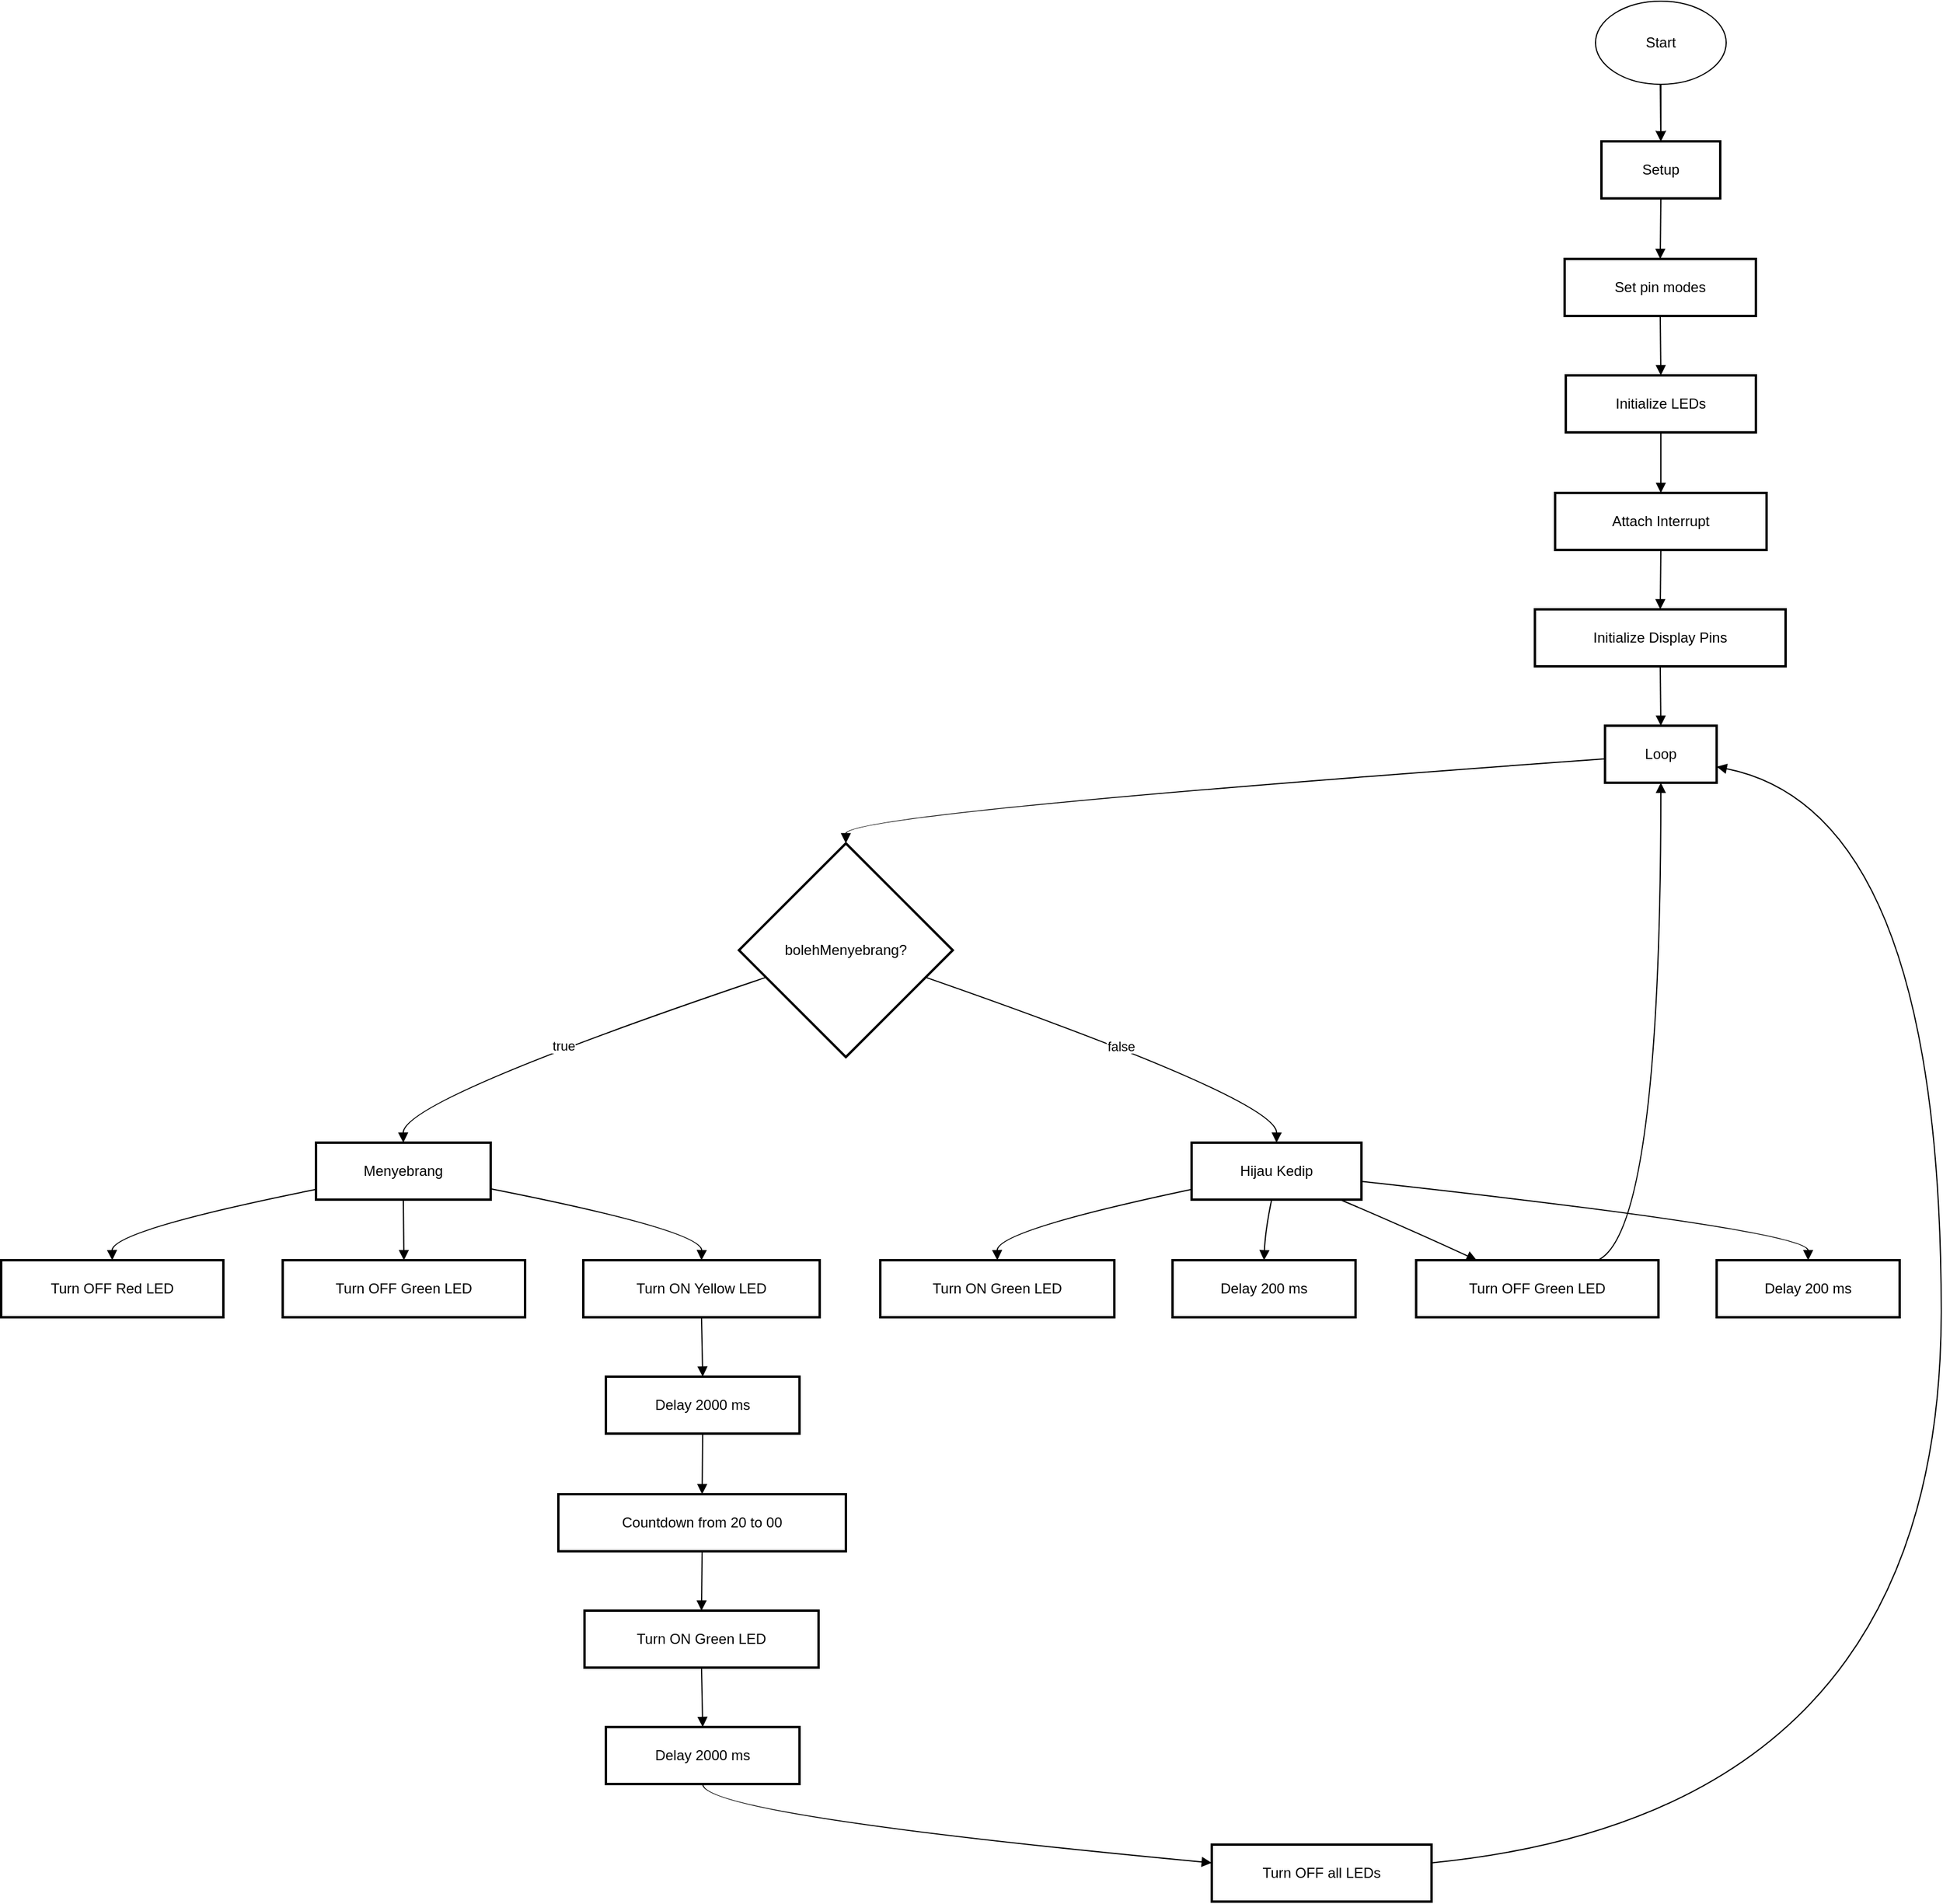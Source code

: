 <mxfile version="24.7.17">
  <diagram name="Halaman-1" id="0bDjbHK1bP_yE-v_qyv_">
    <mxGraphModel dx="2100" dy="1114" grid="1" gridSize="10" guides="1" tooltips="1" connect="1" arrows="1" fold="1" page="1" pageScale="1" pageWidth="827" pageHeight="1169" math="0" shadow="0">
      <root>
        <mxCell id="0" />
        <mxCell id="1" parent="0" />
        <mxCell id="GkESHOun2_4iTUB8W0Sm-47" value="Setup" style="whiteSpace=wrap;strokeWidth=2;" vertex="1" parent="1">
          <mxGeometry x="1354" y="299" width="100" height="48" as="geometry" />
        </mxCell>
        <mxCell id="GkESHOun2_4iTUB8W0Sm-48" value="Set pin modes" style="whiteSpace=wrap;strokeWidth=2;" vertex="1" parent="1">
          <mxGeometry x="1323" y="398" width="161" height="48" as="geometry" />
        </mxCell>
        <mxCell id="GkESHOun2_4iTUB8W0Sm-49" value="Initialize LEDs" style="whiteSpace=wrap;strokeWidth=2;" vertex="1" parent="1">
          <mxGeometry x="1324" y="496" width="160" height="48" as="geometry" />
        </mxCell>
        <mxCell id="GkESHOun2_4iTUB8W0Sm-50" value="Attach Interrupt" style="whiteSpace=wrap;strokeWidth=2;" vertex="1" parent="1">
          <mxGeometry x="1315" y="595" width="178" height="48" as="geometry" />
        </mxCell>
        <mxCell id="GkESHOun2_4iTUB8W0Sm-51" value="Initialize Display Pins" style="whiteSpace=wrap;strokeWidth=2;" vertex="1" parent="1">
          <mxGeometry x="1298" y="693" width="211" height="48" as="geometry" />
        </mxCell>
        <mxCell id="GkESHOun2_4iTUB8W0Sm-52" value="Loop" style="whiteSpace=wrap;strokeWidth=2;" vertex="1" parent="1">
          <mxGeometry x="1357" y="791" width="94" height="48" as="geometry" />
        </mxCell>
        <mxCell id="GkESHOun2_4iTUB8W0Sm-53" value="bolehMenyebrang?" style="rhombus;strokeWidth=2;whiteSpace=wrap;" vertex="1" parent="1">
          <mxGeometry x="628" y="890" width="180" height="180" as="geometry" />
        </mxCell>
        <mxCell id="GkESHOun2_4iTUB8W0Sm-54" value="Menyebrang" style="whiteSpace=wrap;strokeWidth=2;" vertex="1" parent="1">
          <mxGeometry x="272" y="1142" width="147" height="48" as="geometry" />
        </mxCell>
        <mxCell id="GkESHOun2_4iTUB8W0Sm-55" value="Hijau Kedip" style="whiteSpace=wrap;strokeWidth=2;" vertex="1" parent="1">
          <mxGeometry x="1009" y="1142" width="143" height="48" as="geometry" />
        </mxCell>
        <mxCell id="GkESHOun2_4iTUB8W0Sm-56" value="Turn OFF Red LED" style="whiteSpace=wrap;strokeWidth=2;" vertex="1" parent="1">
          <mxGeometry x="7" y="1241" width="187" height="48" as="geometry" />
        </mxCell>
        <mxCell id="GkESHOun2_4iTUB8W0Sm-57" value="Turn OFF Green LED" style="whiteSpace=wrap;strokeWidth=2;" vertex="1" parent="1">
          <mxGeometry x="244" y="1241" width="204" height="48" as="geometry" />
        </mxCell>
        <mxCell id="GkESHOun2_4iTUB8W0Sm-58" value="Turn ON Yellow LED" style="whiteSpace=wrap;strokeWidth=2;" vertex="1" parent="1">
          <mxGeometry x="497" y="1241" width="199" height="48" as="geometry" />
        </mxCell>
        <mxCell id="GkESHOun2_4iTUB8W0Sm-59" value="Delay 2000 ms" style="whiteSpace=wrap;strokeWidth=2;" vertex="1" parent="1">
          <mxGeometry x="516" y="1339" width="163" height="48" as="geometry" />
        </mxCell>
        <mxCell id="GkESHOun2_4iTUB8W0Sm-60" value="Countdown from 20 to 00" style="whiteSpace=wrap;strokeWidth=2;" vertex="1" parent="1">
          <mxGeometry x="476" y="1438" width="242" height="48" as="geometry" />
        </mxCell>
        <mxCell id="GkESHOun2_4iTUB8W0Sm-61" value="Turn ON Green LED" style="whiteSpace=wrap;strokeWidth=2;" vertex="1" parent="1">
          <mxGeometry x="498" y="1536" width="197" height="48" as="geometry" />
        </mxCell>
        <mxCell id="GkESHOun2_4iTUB8W0Sm-62" value="Delay 2000 ms" style="whiteSpace=wrap;strokeWidth=2;" vertex="1" parent="1">
          <mxGeometry x="516" y="1634" width="163" height="48" as="geometry" />
        </mxCell>
        <mxCell id="GkESHOun2_4iTUB8W0Sm-63" value="Turn OFF all LEDs" style="whiteSpace=wrap;strokeWidth=2;" vertex="1" parent="1">
          <mxGeometry x="1026" y="1733" width="185" height="48" as="geometry" />
        </mxCell>
        <mxCell id="GkESHOun2_4iTUB8W0Sm-64" value="Turn ON Green LED" style="whiteSpace=wrap;strokeWidth=2;" vertex="1" parent="1">
          <mxGeometry x="747" y="1241" width="197" height="48" as="geometry" />
        </mxCell>
        <mxCell id="GkESHOun2_4iTUB8W0Sm-65" value="Delay 200 ms" style="whiteSpace=wrap;strokeWidth=2;" vertex="1" parent="1">
          <mxGeometry x="993" y="1241" width="154" height="48" as="geometry" />
        </mxCell>
        <mxCell id="GkESHOun2_4iTUB8W0Sm-66" value="Turn OFF Green LED" style="whiteSpace=wrap;strokeWidth=2;" vertex="1" parent="1">
          <mxGeometry x="1198" y="1241" width="204" height="48" as="geometry" />
        </mxCell>
        <mxCell id="GkESHOun2_4iTUB8W0Sm-67" value="Delay 200 ms" style="whiteSpace=wrap;strokeWidth=2;" vertex="1" parent="1">
          <mxGeometry x="1451" y="1241" width="154" height="48" as="geometry" />
        </mxCell>
        <mxCell id="GkESHOun2_4iTUB8W0Sm-68" value="" style="curved=1;startArrow=none;endArrow=block;exitX=0.5;exitY=1.01;entryX=0.5;entryY=0.01;rounded=0;" edge="1" parent="1" target="GkESHOun2_4iTUB8W0Sm-47">
          <mxGeometry relative="1" as="geometry">
            <Array as="points" />
            <mxPoint x="1403.5" y="249" as="sourcePoint" />
          </mxGeometry>
        </mxCell>
        <mxCell id="GkESHOun2_4iTUB8W0Sm-69" value="" style="curved=1;startArrow=none;endArrow=block;exitX=0.5;exitY=1.02;entryX=0.5;entryY=0;rounded=0;" edge="1" parent="1" source="GkESHOun2_4iTUB8W0Sm-47" target="GkESHOun2_4iTUB8W0Sm-48">
          <mxGeometry relative="1" as="geometry">
            <Array as="points" />
          </mxGeometry>
        </mxCell>
        <mxCell id="GkESHOun2_4iTUB8W0Sm-70" value="" style="curved=1;startArrow=none;endArrow=block;exitX=0.5;exitY=1;entryX=0.5;entryY=0;rounded=0;" edge="1" parent="1" source="GkESHOun2_4iTUB8W0Sm-48" target="GkESHOun2_4iTUB8W0Sm-49">
          <mxGeometry relative="1" as="geometry">
            <Array as="points" />
          </mxGeometry>
        </mxCell>
        <mxCell id="GkESHOun2_4iTUB8W0Sm-71" value="" style="curved=1;startArrow=none;endArrow=block;exitX=0.5;exitY=1.01;entryX=0.5;entryY=-0.01;rounded=0;" edge="1" parent="1" source="GkESHOun2_4iTUB8W0Sm-49" target="GkESHOun2_4iTUB8W0Sm-50">
          <mxGeometry relative="1" as="geometry">
            <Array as="points" />
          </mxGeometry>
        </mxCell>
        <mxCell id="GkESHOun2_4iTUB8W0Sm-72" value="" style="curved=1;startArrow=none;endArrow=block;exitX=0.5;exitY=1;entryX=0.5;entryY=0;rounded=0;" edge="1" parent="1" source="GkESHOun2_4iTUB8W0Sm-50" target="GkESHOun2_4iTUB8W0Sm-51">
          <mxGeometry relative="1" as="geometry">
            <Array as="points" />
          </mxGeometry>
        </mxCell>
        <mxCell id="GkESHOun2_4iTUB8W0Sm-73" value="" style="curved=1;startArrow=none;endArrow=block;exitX=0.5;exitY=1.01;entryX=0.5;entryY=0.01;rounded=0;" edge="1" parent="1" source="GkESHOun2_4iTUB8W0Sm-51" target="GkESHOun2_4iTUB8W0Sm-52">
          <mxGeometry relative="1" as="geometry">
            <Array as="points" />
          </mxGeometry>
        </mxCell>
        <mxCell id="GkESHOun2_4iTUB8W0Sm-74" value="" style="curved=1;startArrow=none;endArrow=block;exitX=0;exitY=0.58;entryX=0.5;entryY=0;rounded=0;" edge="1" parent="1" source="GkESHOun2_4iTUB8W0Sm-52" target="GkESHOun2_4iTUB8W0Sm-53">
          <mxGeometry relative="1" as="geometry">
            <Array as="points">
              <mxPoint x="718" y="865" />
            </Array>
          </mxGeometry>
        </mxCell>
        <mxCell id="GkESHOun2_4iTUB8W0Sm-75" value="true" style="curved=1;startArrow=none;endArrow=block;exitX=0;exitY=0.67;entryX=0.5;entryY=0.01;rounded=0;" edge="1" parent="1" source="GkESHOun2_4iTUB8W0Sm-53" target="GkESHOun2_4iTUB8W0Sm-54">
          <mxGeometry relative="1" as="geometry">
            <Array as="points">
              <mxPoint x="345" y="1106" />
            </Array>
          </mxGeometry>
        </mxCell>
        <mxCell id="GkESHOun2_4iTUB8W0Sm-76" value="false" style="curved=1;startArrow=none;endArrow=block;exitX=1;exitY=0.67;entryX=0.5;entryY=0.01;rounded=0;" edge="1" parent="1" source="GkESHOun2_4iTUB8W0Sm-53" target="GkESHOun2_4iTUB8W0Sm-55">
          <mxGeometry relative="1" as="geometry">
            <Array as="points">
              <mxPoint x="1081" y="1106" />
            </Array>
          </mxGeometry>
        </mxCell>
        <mxCell id="GkESHOun2_4iTUB8W0Sm-77" value="" style="curved=1;startArrow=none;endArrow=block;exitX=0;exitY=0.82;entryX=0.5;entryY=0;rounded=0;" edge="1" parent="1" source="GkESHOun2_4iTUB8W0Sm-54" target="GkESHOun2_4iTUB8W0Sm-56">
          <mxGeometry relative="1" as="geometry">
            <Array as="points">
              <mxPoint x="100" y="1216" />
            </Array>
          </mxGeometry>
        </mxCell>
        <mxCell id="GkESHOun2_4iTUB8W0Sm-78" value="" style="curved=1;startArrow=none;endArrow=block;exitX=0.5;exitY=1.02;entryX=0.5;entryY=0;rounded=0;" edge="1" parent="1" source="GkESHOun2_4iTUB8W0Sm-54" target="GkESHOun2_4iTUB8W0Sm-57">
          <mxGeometry relative="1" as="geometry">
            <Array as="points" />
          </mxGeometry>
        </mxCell>
        <mxCell id="GkESHOun2_4iTUB8W0Sm-79" value="" style="curved=1;startArrow=none;endArrow=block;exitX=1;exitY=0.81;entryX=0.5;entryY=0;rounded=0;" edge="1" parent="1" source="GkESHOun2_4iTUB8W0Sm-54" target="GkESHOun2_4iTUB8W0Sm-58">
          <mxGeometry relative="1" as="geometry">
            <Array as="points">
              <mxPoint x="597" y="1216" />
            </Array>
          </mxGeometry>
        </mxCell>
        <mxCell id="GkESHOun2_4iTUB8W0Sm-80" value="" style="curved=1;startArrow=none;endArrow=block;exitX=0.5;exitY=1;entryX=0.5;entryY=0;rounded=0;" edge="1" parent="1" source="GkESHOun2_4iTUB8W0Sm-58" target="GkESHOun2_4iTUB8W0Sm-59">
          <mxGeometry relative="1" as="geometry">
            <Array as="points" />
          </mxGeometry>
        </mxCell>
        <mxCell id="GkESHOun2_4iTUB8W0Sm-81" value="" style="curved=1;startArrow=none;endArrow=block;exitX=0.5;exitY=1.01;entryX=0.5;entryY=-0.01;rounded=0;" edge="1" parent="1" source="GkESHOun2_4iTUB8W0Sm-59" target="GkESHOun2_4iTUB8W0Sm-60">
          <mxGeometry relative="1" as="geometry">
            <Array as="points" />
          </mxGeometry>
        </mxCell>
        <mxCell id="GkESHOun2_4iTUB8W0Sm-82" value="" style="curved=1;startArrow=none;endArrow=block;exitX=0.5;exitY=1;entryX=0.5;entryY=0;rounded=0;" edge="1" parent="1" source="GkESHOun2_4iTUB8W0Sm-60" target="GkESHOun2_4iTUB8W0Sm-61">
          <mxGeometry relative="1" as="geometry">
            <Array as="points" />
          </mxGeometry>
        </mxCell>
        <mxCell id="GkESHOun2_4iTUB8W0Sm-83" value="" style="curved=1;startArrow=none;endArrow=block;exitX=0.5;exitY=1.01;entryX=0.5;entryY=0.01;rounded=0;" edge="1" parent="1" source="GkESHOun2_4iTUB8W0Sm-61" target="GkESHOun2_4iTUB8W0Sm-62">
          <mxGeometry relative="1" as="geometry">
            <Array as="points" />
          </mxGeometry>
        </mxCell>
        <mxCell id="GkESHOun2_4iTUB8W0Sm-84" value="" style="curved=1;startArrow=none;endArrow=block;exitX=0.5;exitY=1.02;entryX=0;entryY=0.32;rounded=0;" edge="1" parent="1" source="GkESHOun2_4iTUB8W0Sm-62" target="GkESHOun2_4iTUB8W0Sm-63">
          <mxGeometry relative="1" as="geometry">
            <Array as="points">
              <mxPoint x="597" y="1708" />
            </Array>
          </mxGeometry>
        </mxCell>
        <mxCell id="GkESHOun2_4iTUB8W0Sm-85" value="" style="curved=1;startArrow=none;endArrow=block;exitX=0;exitY=0.82;entryX=0.5;entryY=0;rounded=0;" edge="1" parent="1" source="GkESHOun2_4iTUB8W0Sm-55" target="GkESHOun2_4iTUB8W0Sm-64">
          <mxGeometry relative="1" as="geometry">
            <Array as="points">
              <mxPoint x="845" y="1216" />
            </Array>
          </mxGeometry>
        </mxCell>
        <mxCell id="GkESHOun2_4iTUB8W0Sm-86" value="" style="curved=1;startArrow=none;endArrow=block;exitX=0.47;exitY=1.02;entryX=0.5;entryY=0;rounded=0;" edge="1" parent="1" source="GkESHOun2_4iTUB8W0Sm-55" target="GkESHOun2_4iTUB8W0Sm-65">
          <mxGeometry relative="1" as="geometry">
            <Array as="points">
              <mxPoint x="1071" y="1216" />
            </Array>
          </mxGeometry>
        </mxCell>
        <mxCell id="GkESHOun2_4iTUB8W0Sm-87" value="" style="curved=1;startArrow=none;endArrow=block;exitX=0.89;exitY=1.02;entryX=0.25;entryY=0;rounded=0;" edge="1" parent="1" source="GkESHOun2_4iTUB8W0Sm-55" target="GkESHOun2_4iTUB8W0Sm-66">
          <mxGeometry relative="1" as="geometry">
            <Array as="points">
              <mxPoint x="1195" y="1216" />
            </Array>
          </mxGeometry>
        </mxCell>
        <mxCell id="GkESHOun2_4iTUB8W0Sm-88" value="" style="curved=1;startArrow=none;endArrow=block;exitX=1;exitY=0.68;entryX=0.5;entryY=0;rounded=0;" edge="1" parent="1" source="GkESHOun2_4iTUB8W0Sm-55" target="GkESHOun2_4iTUB8W0Sm-67">
          <mxGeometry relative="1" as="geometry">
            <Array as="points">
              <mxPoint x="1528" y="1216" />
            </Array>
          </mxGeometry>
        </mxCell>
        <mxCell id="GkESHOun2_4iTUB8W0Sm-89" value="" style="curved=1;startArrow=none;endArrow=block;exitX=1;exitY=0.32;entryX=1;entryY=0.72;rounded=0;" edge="1" parent="1" source="GkESHOun2_4iTUB8W0Sm-63" target="GkESHOun2_4iTUB8W0Sm-52">
          <mxGeometry relative="1" as="geometry">
            <Array as="points">
              <mxPoint x="1640" y="1706" />
              <mxPoint x="1640" y="863" />
            </Array>
          </mxGeometry>
        </mxCell>
        <mxCell id="GkESHOun2_4iTUB8W0Sm-90" value="" style="curved=1;startArrow=none;endArrow=block;exitX=0.75;exitY=0;entryX=0.5;entryY=1.02;rounded=0;" edge="1" parent="1" source="GkESHOun2_4iTUB8W0Sm-66" target="GkESHOun2_4iTUB8W0Sm-52">
          <mxGeometry relative="1" as="geometry">
            <Array as="points">
              <mxPoint x="1404" y="1216" />
            </Array>
          </mxGeometry>
        </mxCell>
        <mxCell id="GkESHOun2_4iTUB8W0Sm-92" value="" style="edgeStyle=orthogonalEdgeStyle;rounded=0;orthogonalLoop=1;jettySize=auto;html=1;" edge="1" parent="1" source="GkESHOun2_4iTUB8W0Sm-91" target="GkESHOun2_4iTUB8W0Sm-47">
          <mxGeometry relative="1" as="geometry" />
        </mxCell>
        <mxCell id="GkESHOun2_4iTUB8W0Sm-91" value="Start" style="ellipse;whiteSpace=wrap;html=1;" vertex="1" parent="1">
          <mxGeometry x="1349" y="181" width="110" height="70" as="geometry" />
        </mxCell>
      </root>
    </mxGraphModel>
  </diagram>
</mxfile>
